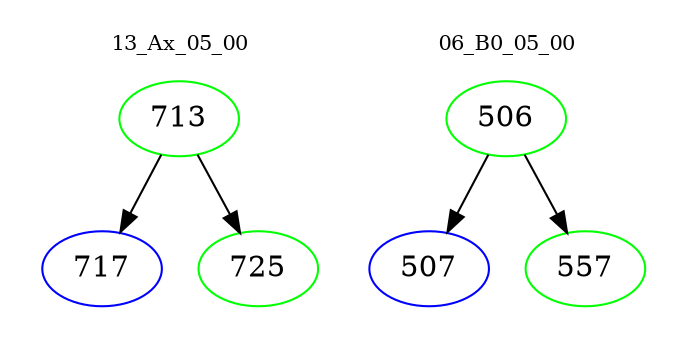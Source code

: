 digraph{
subgraph cluster_0 {
color = white
label = "13_Ax_05_00";
fontsize=10;
T0_713 [label="713", color="green"]
T0_713 -> T0_717 [color="black"]
T0_717 [label="717", color="blue"]
T0_713 -> T0_725 [color="black"]
T0_725 [label="725", color="green"]
}
subgraph cluster_1 {
color = white
label = "06_B0_05_00";
fontsize=10;
T1_506 [label="506", color="green"]
T1_506 -> T1_507 [color="black"]
T1_507 [label="507", color="blue"]
T1_506 -> T1_557 [color="black"]
T1_557 [label="557", color="green"]
}
}
